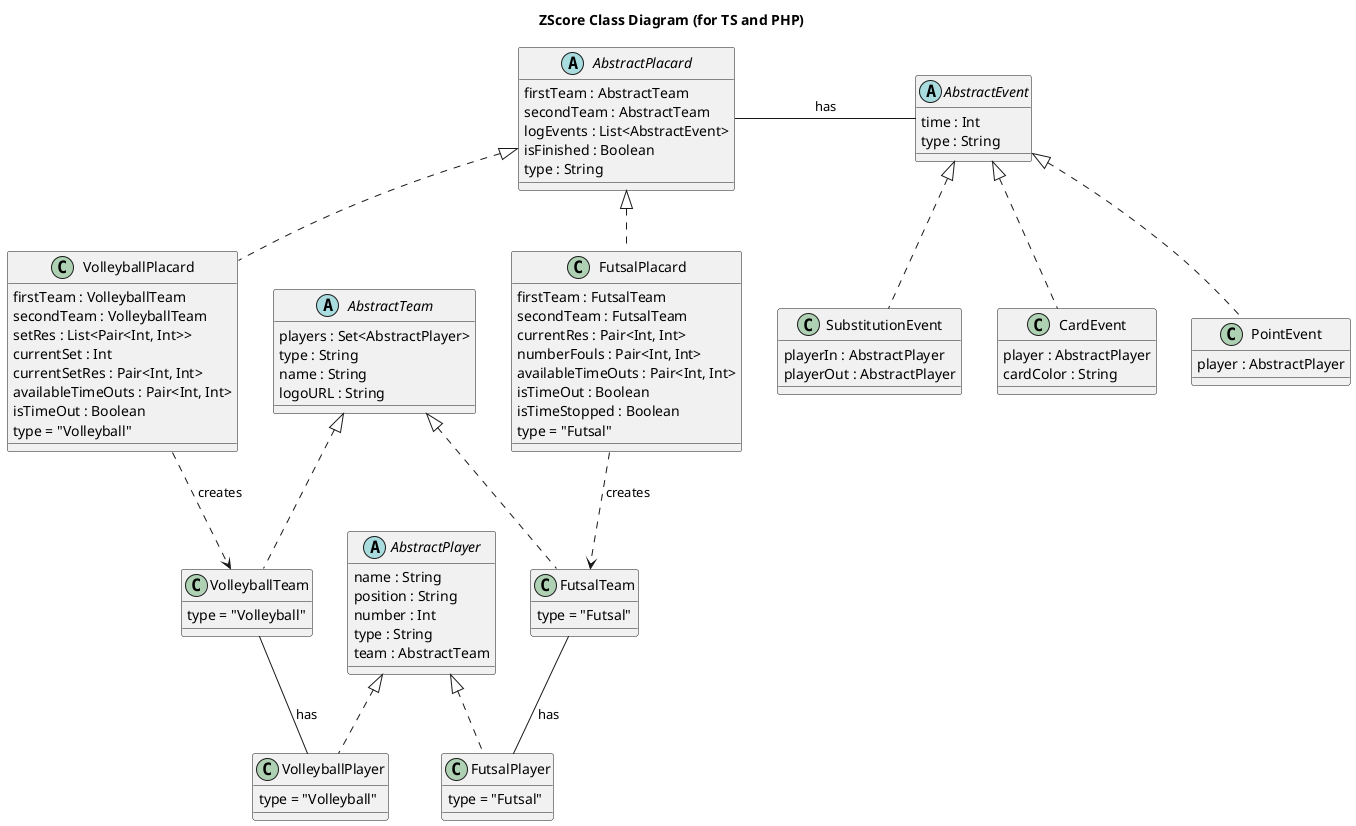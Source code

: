 @startuml
title ZScore Class Diagram (for TS and PHP)

abstract AbstractPlacard {
    firstTeam : AbstractTeam
    secondTeam : AbstractTeam
    logEvents : List<AbstractEvent>
    isFinished : Boolean
    type : String
}

class VolleyballPlacard {
    firstTeam : VolleyballTeam
    secondTeam : VolleyballTeam
    setRes : List<Pair<Int, Int>>
    currentSet : Int
    currentSetRes : Pair<Int, Int>
    availableTimeOuts : Pair<Int, Int>
    isTimeOut : Boolean
    type = "Volleyball"
}
class FutsalPlacard {
    firstTeam : FutsalTeam
    secondTeam : FutsalTeam
    currentRes : Pair<Int, Int>
    numberFouls : Pair<Int, Int>
    availableTimeOuts : Pair<Int, Int>
    isTimeOut : Boolean
    isTimeStopped : Boolean
    type = "Futsal"
}

abstract AbstractTeam {
    players : Set<AbstractPlayer>
    type : String
    name : String
    logoURL : String
}

class VolleyballTeam {
    type = "Volleyball"
}
class FutsalTeam {
    type = "Futsal"
}

abstract AbstractPlayer {
    name : String
    position : String
    number : Int
    type : String
    team : AbstractTeam
}

class VolleyballPlayer {
    type = "Volleyball"
}
class FutsalPlayer {
    type = "Futsal"
}

abstract AbstractEvent {
    time : Int
    type : String
}

class CardEvent {
    player : AbstractPlayer
    cardColor : String
}

class PointEvent {
    player : AbstractPlayer
}

class SubstitutionEvent {
    playerIn : AbstractPlayer
    playerOut : AbstractPlayer
}

AbstractPlacard <|.. VolleyballPlacard
AbstractPlacard <|.. FutsalPlacard

AbstractTeam <|.. VolleyballTeam
AbstractTeam <|.. FutsalTeam

AbstractPlayer <|.. VolleyballPlayer
AbstractPlayer <|.. FutsalPlayer

AbstractEvent <|.. CardEvent
AbstractEvent <|.. PointEvent
AbstractEvent <|.. SubstitutionEvent

VolleyballPlacard ..> VolleyballTeam : "creates"
FutsalPlacard ..> FutsalTeam : "creates"

AbstractPlacard -right- AbstractEvent : "has"

VolleyballTeam -- VolleyballPlayer : "has"
FutsalTeam -- FutsalPlayer : "has"

@enduml